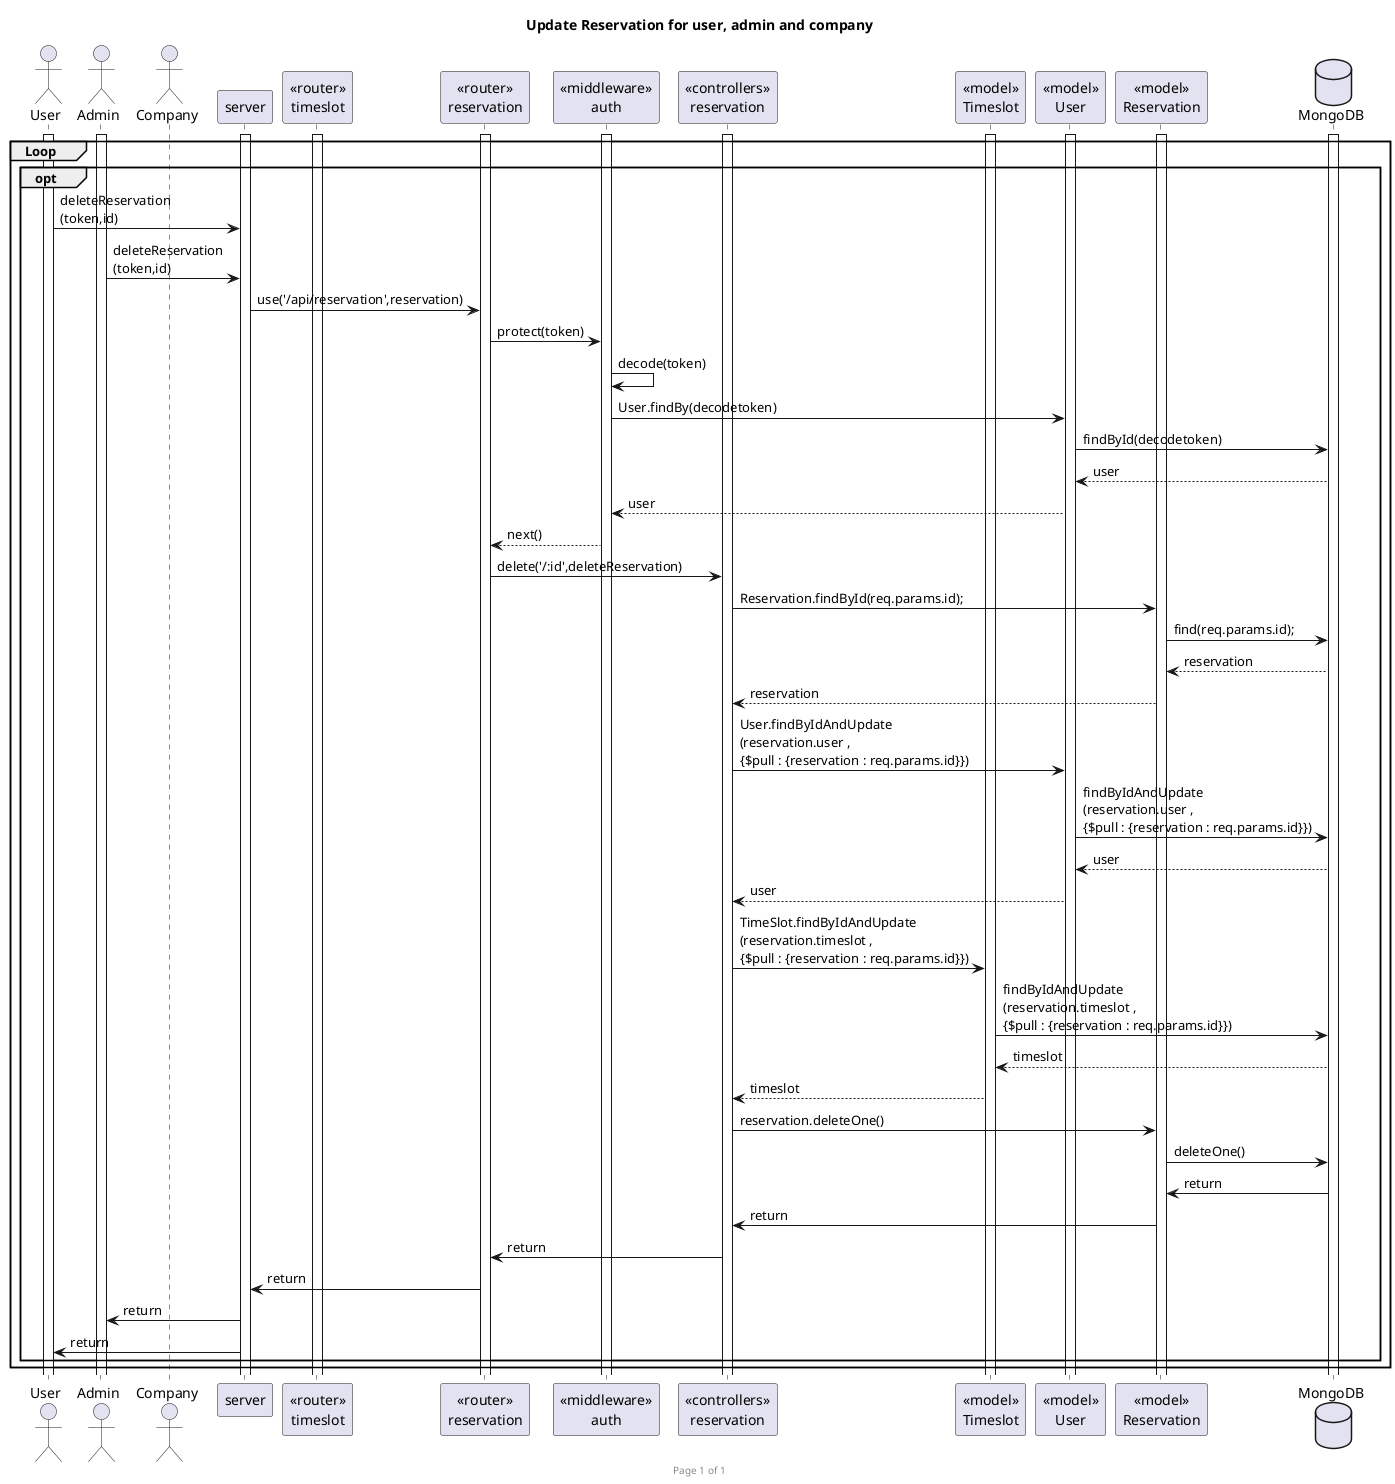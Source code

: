@startuml

footer Page %page% of %lastpage%
title "Update Reservation for user, admin and company"

actor "User" as user
actor "Admin" as admin
actor "Company" as company
participant "server" as server
participant "<<router>>\ntimeslot" as routerTime
participant "<<router>>\nreservation" as routerReserv
participant "<<middleware>>\nauth" as middleAuth
participant "<<controllers>>\nreservation" as controllersReserv
participant "<<model>>\nTimeslot" as modelTimeslot
participant "<<model>>\nUser" as modelUser
participant "<<model>>\nReservation" as modelReserv
database "MongoDB" as mongoDB

group Loop
    'get reservations for user
    group opt 
        activate user
        activate server
        activate routerTime
        activate routerReserv
        activate middleAuth
        activate controllersReserv
        activate modelUser
        activate modelReserv
        activate mongoDB
        activate admin
        activate modelTimeslot

        user->server :deleteReservation\n(token,id)
        admin -> server :deleteReservation\n(token,id)
        server->routerReserv :use('/api/reservation',reservation)
        routerReserv -> middleAuth : protect(token)
        middleAuth -> middleAuth : decode(token)
        middleAuth -> modelUser : User.findBy(decodetoken)
        modelUser -> mongoDB : findById(decodetoken)

        modelUser <-- mongoDB : user
        middleAuth <-- modelUser : user
        routerReserv <-- middleAuth : next()

        routerReserv -> controllersReserv : delete('/:id',deleteReservation)
        controllersReserv -> modelReserv :  Reservation.findById(req.params.id);
        modelReserv -> mongoDB :  find(req.params.id);

        modelReserv <-- mongoDB : reservation
        controllersReserv <-- modelReserv : reservation

        controllersReserv -> modelUser : User.findByIdAndUpdate\n(reservation.user , \n{$pull : {reservation : req.params.id}})
        modelUser -> mongoDB : findByIdAndUpdate\n(reservation.user , \n{$pull : {reservation : req.params.id}})
        
        modelUser <-- mongoDB : user
        controllersReserv <-- modelUser : user

        controllersReserv -> modelTimeslot : TimeSlot.findByIdAndUpdate\n(reservation.timeslot , \n{$pull : {reservation : req.params.id}})
        modelTimeslot -> mongoDB : findByIdAndUpdate\n(reservation.timeslot , \n{$pull : {reservation : req.params.id}})

        modelTimeslot <-- mongoDB : timeslot
        controllersReserv <-- modelTimeslot : timeslot

        controllersReserv -> modelReserv : reservation.deleteOne()
        modelReserv -> mongoDB : deleteOne()
        
        modelReserv <- mongoDB :return
        controllersReserv <- modelReserv : return
        routerReserv <- controllersReserv : return
        server <- routerReserv : return
        admin <- server : return
        user <- server : return
    end
end

@enduml